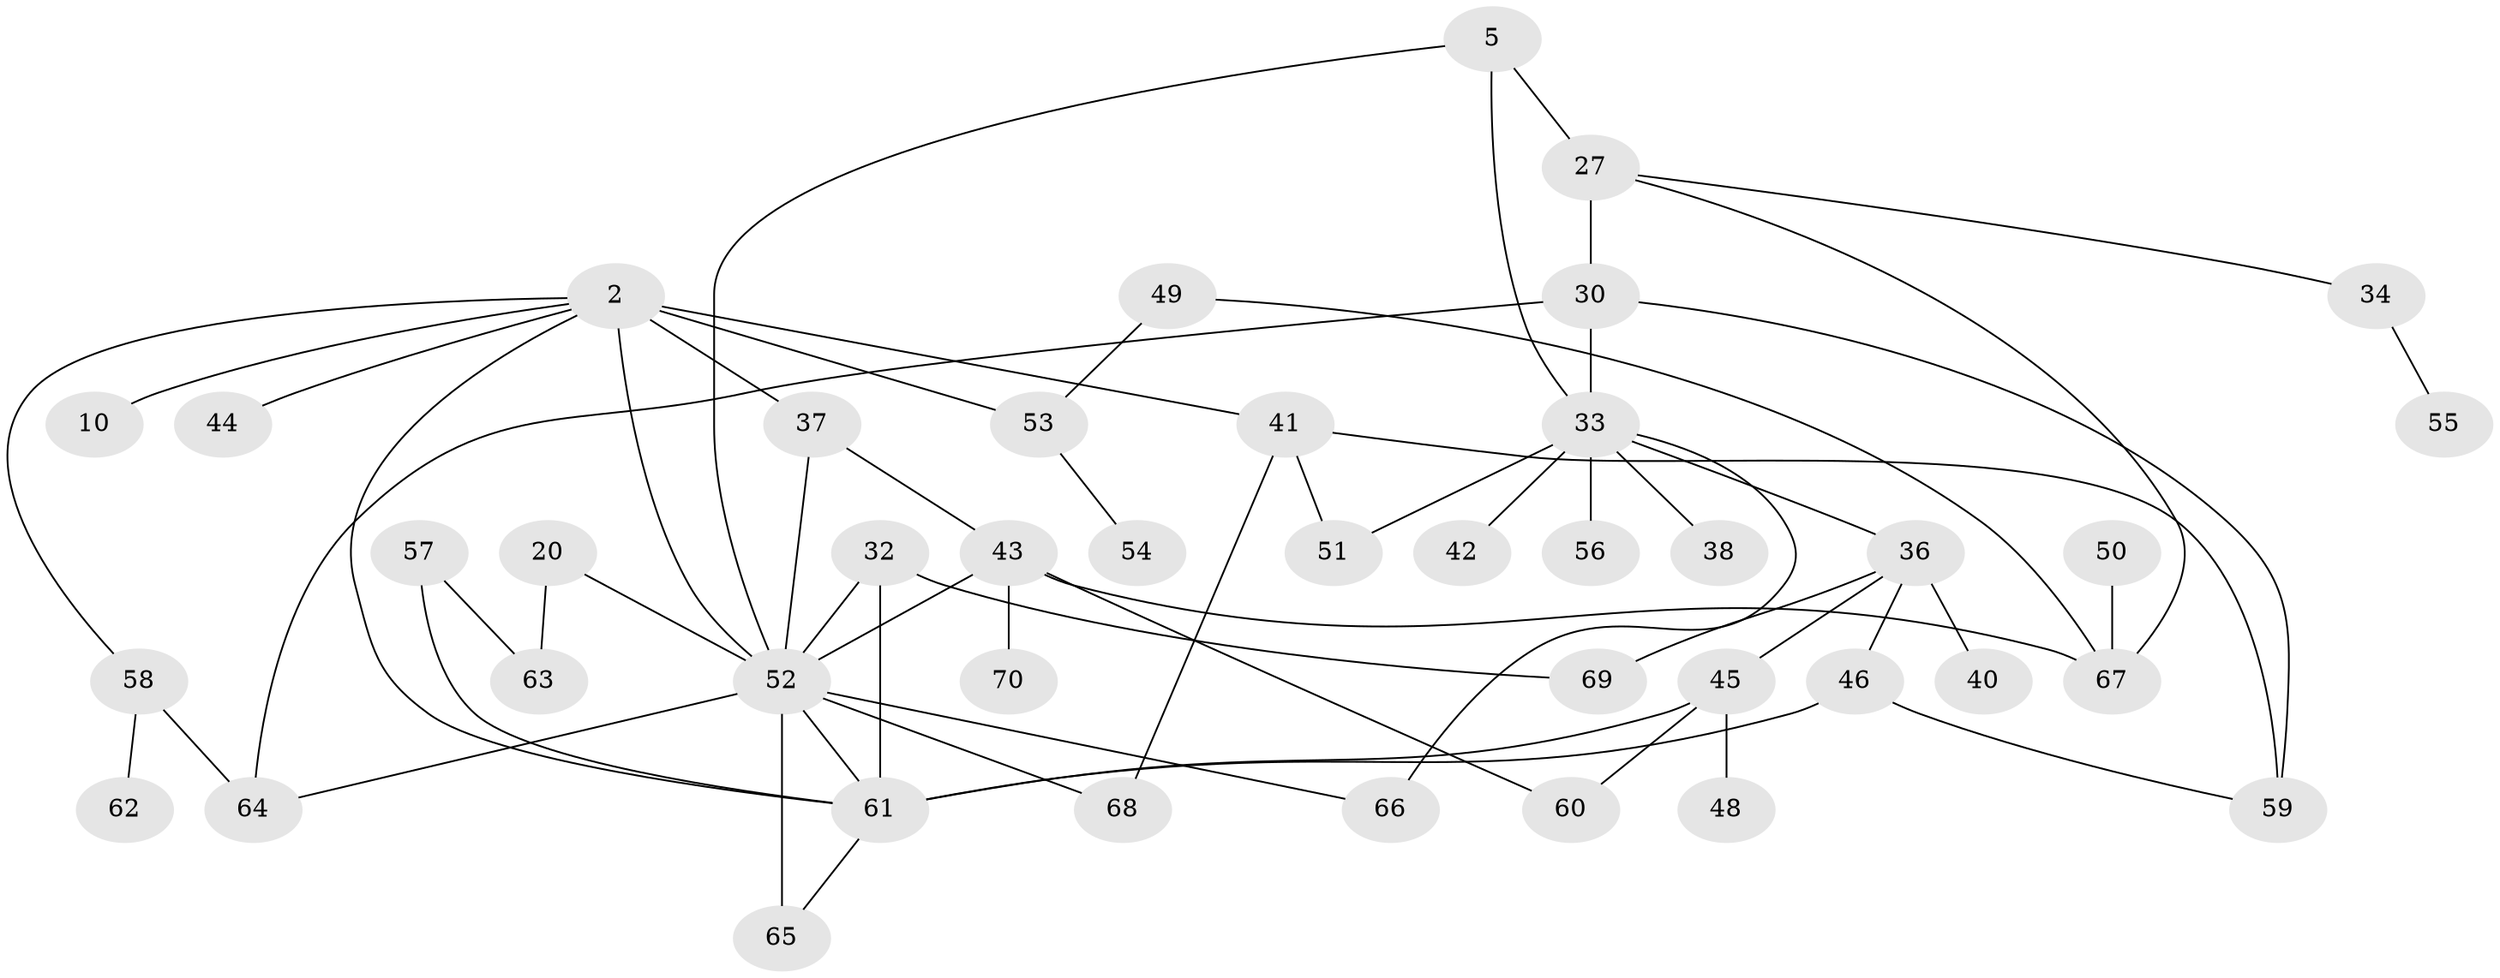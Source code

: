 // original degree distribution, {5: 0.08571428571428572, 11: 0.014285714285714285, 4: 0.12857142857142856, 6: 0.04285714285714286, 1: 0.18571428571428572, 3: 0.2857142857142857, 2: 0.2571428571428571}
// Generated by graph-tools (version 1.1) at 2025/46/03/04/25 21:46:12]
// undirected, 42 vertices, 61 edges
graph export_dot {
graph [start="1"]
  node [color=gray90,style=filled];
  2;
  5;
  10;
  20;
  27 [super="+8"];
  30 [super="+14"];
  32 [super="+31"];
  33 [super="+9"];
  34;
  36 [super="+17"];
  37 [super="+22+29"];
  38;
  40;
  41 [super="+15"];
  42;
  43 [super="+25+35"];
  44;
  45;
  46;
  48;
  49;
  50;
  51;
  52 [super="+1+4+26"];
  53 [super="+13+12"];
  54;
  55;
  56;
  57;
  58 [super="+6"];
  59;
  60;
  61 [super="+11+18+19+24+28+47"];
  62;
  63;
  64 [super="+3+23"];
  65 [super="+16"];
  66;
  67 [super="+39"];
  68;
  69;
  70;
  2 -- 10;
  2 -- 37 [weight=3];
  2 -- 44;
  2 -- 52;
  2 -- 58;
  2 -- 53 [weight=2];
  2 -- 41;
  2 -- 61;
  5 -- 27 [weight=2];
  5 -- 52 [weight=2];
  5 -- 33;
  20 -- 63;
  20 -- 52;
  27 -- 34;
  27 -- 30;
  27 -- 67;
  30 -- 59;
  30 -- 64 [weight=2];
  30 -- 33;
  32 -- 61;
  32 -- 52;
  32 -- 69;
  33 -- 56;
  33 -- 66;
  33 -- 51;
  33 -- 38;
  33 -- 42;
  33 -- 36;
  34 -- 55;
  36 -- 40;
  36 -- 45;
  36 -- 46;
  36 -- 69;
  37 -- 52;
  37 -- 43 [weight=2];
  41 -- 51;
  41 -- 68;
  41 -- 59;
  43 -- 60;
  43 -- 52 [weight=2];
  43 -- 67 [weight=2];
  43 -- 70;
  45 -- 48;
  45 -- 60;
  45 -- 61;
  46 -- 59;
  46 -- 61;
  49 -- 67;
  49 -- 53;
  50 -- 67;
  52 -- 66;
  52 -- 68;
  52 -- 64 [weight=2];
  52 -- 65 [weight=2];
  52 -- 61 [weight=2];
  53 -- 54;
  57 -- 63;
  57 -- 61;
  58 -- 64 [weight=2];
  58 -- 62;
  61 -- 65;
}

